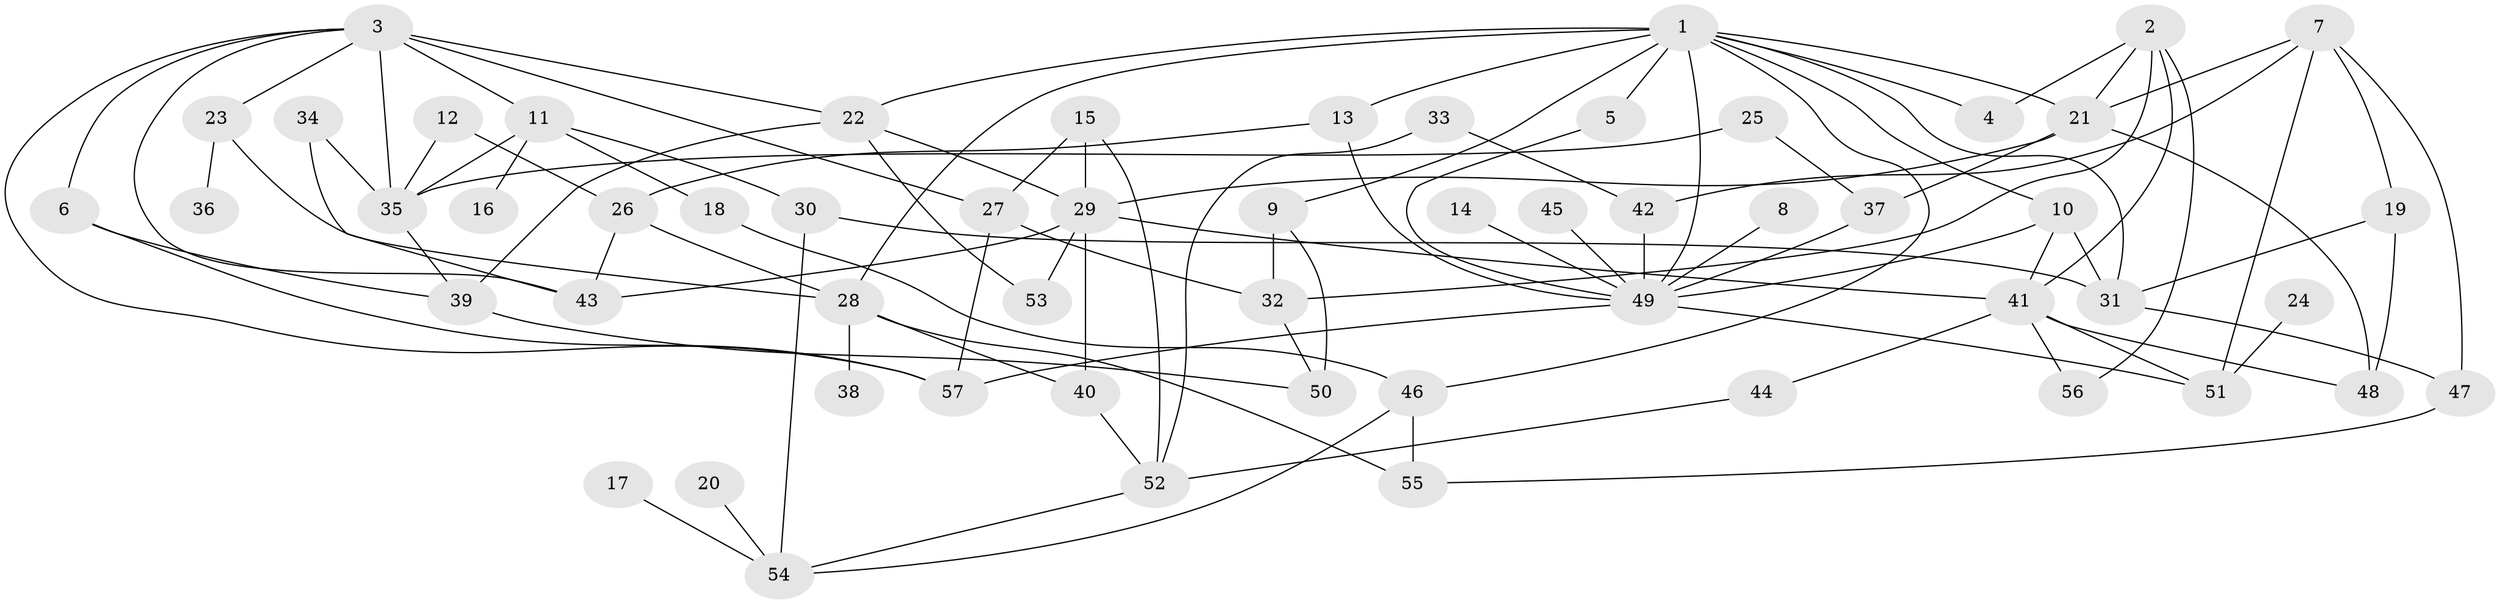 // original degree distribution, {6: 0.043859649122807015, 3: 0.19298245614035087, 4: 0.18421052631578946, 7: 0.008771929824561403, 5: 0.07017543859649122, 1: 0.21052631578947367, 2: 0.2807017543859649, 9: 0.008771929824561403}
// Generated by graph-tools (version 1.1) at 2025/25/03/09/25 03:25:32]
// undirected, 57 vertices, 102 edges
graph export_dot {
graph [start="1"]
  node [color=gray90,style=filled];
  1;
  2;
  3;
  4;
  5;
  6;
  7;
  8;
  9;
  10;
  11;
  12;
  13;
  14;
  15;
  16;
  17;
  18;
  19;
  20;
  21;
  22;
  23;
  24;
  25;
  26;
  27;
  28;
  29;
  30;
  31;
  32;
  33;
  34;
  35;
  36;
  37;
  38;
  39;
  40;
  41;
  42;
  43;
  44;
  45;
  46;
  47;
  48;
  49;
  50;
  51;
  52;
  53;
  54;
  55;
  56;
  57;
  1 -- 4 [weight=1.0];
  1 -- 5 [weight=1.0];
  1 -- 9 [weight=1.0];
  1 -- 10 [weight=1.0];
  1 -- 13 [weight=1.0];
  1 -- 21 [weight=1.0];
  1 -- 22 [weight=1.0];
  1 -- 28 [weight=1.0];
  1 -- 31 [weight=1.0];
  1 -- 46 [weight=1.0];
  1 -- 49 [weight=1.0];
  2 -- 4 [weight=1.0];
  2 -- 21 [weight=1.0];
  2 -- 32 [weight=1.0];
  2 -- 41 [weight=1.0];
  2 -- 56 [weight=1.0];
  3 -- 6 [weight=1.0];
  3 -- 11 [weight=2.0];
  3 -- 22 [weight=1.0];
  3 -- 23 [weight=1.0];
  3 -- 27 [weight=1.0];
  3 -- 35 [weight=1.0];
  3 -- 43 [weight=1.0];
  3 -- 57 [weight=1.0];
  5 -- 49 [weight=1.0];
  6 -- 39 [weight=1.0];
  6 -- 57 [weight=1.0];
  7 -- 19 [weight=1.0];
  7 -- 21 [weight=2.0];
  7 -- 42 [weight=1.0];
  7 -- 47 [weight=1.0];
  7 -- 51 [weight=1.0];
  8 -- 49 [weight=1.0];
  9 -- 32 [weight=1.0];
  9 -- 50 [weight=1.0];
  10 -- 31 [weight=1.0];
  10 -- 41 [weight=1.0];
  10 -- 49 [weight=1.0];
  11 -- 16 [weight=1.0];
  11 -- 18 [weight=1.0];
  11 -- 30 [weight=1.0];
  11 -- 35 [weight=1.0];
  12 -- 26 [weight=1.0];
  12 -- 35 [weight=1.0];
  13 -- 26 [weight=1.0];
  13 -- 49 [weight=1.0];
  14 -- 49 [weight=1.0];
  15 -- 27 [weight=1.0];
  15 -- 29 [weight=1.0];
  15 -- 52 [weight=1.0];
  17 -- 54 [weight=1.0];
  18 -- 46 [weight=1.0];
  19 -- 31 [weight=1.0];
  19 -- 48 [weight=2.0];
  20 -- 54 [weight=1.0];
  21 -- 29 [weight=1.0];
  21 -- 37 [weight=1.0];
  21 -- 48 [weight=1.0];
  22 -- 29 [weight=1.0];
  22 -- 39 [weight=1.0];
  22 -- 53 [weight=1.0];
  23 -- 28 [weight=1.0];
  23 -- 36 [weight=1.0];
  24 -- 51 [weight=1.0];
  25 -- 35 [weight=1.0];
  25 -- 37 [weight=1.0];
  26 -- 28 [weight=1.0];
  26 -- 43 [weight=1.0];
  27 -- 32 [weight=1.0];
  27 -- 57 [weight=1.0];
  28 -- 38 [weight=1.0];
  28 -- 40 [weight=1.0];
  28 -- 55 [weight=1.0];
  29 -- 40 [weight=1.0];
  29 -- 41 [weight=1.0];
  29 -- 43 [weight=1.0];
  29 -- 53 [weight=1.0];
  30 -- 31 [weight=1.0];
  30 -- 54 [weight=1.0];
  31 -- 47 [weight=1.0];
  32 -- 50 [weight=1.0];
  33 -- 42 [weight=1.0];
  33 -- 52 [weight=1.0];
  34 -- 35 [weight=1.0];
  34 -- 43 [weight=1.0];
  35 -- 39 [weight=1.0];
  37 -- 49 [weight=1.0];
  39 -- 50 [weight=1.0];
  40 -- 52 [weight=1.0];
  41 -- 44 [weight=1.0];
  41 -- 48 [weight=1.0];
  41 -- 51 [weight=1.0];
  41 -- 56 [weight=1.0];
  42 -- 49 [weight=1.0];
  44 -- 52 [weight=1.0];
  45 -- 49 [weight=1.0];
  46 -- 54 [weight=1.0];
  46 -- 55 [weight=1.0];
  47 -- 55 [weight=1.0];
  49 -- 51 [weight=1.0];
  49 -- 57 [weight=1.0];
  52 -- 54 [weight=1.0];
}
